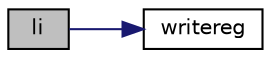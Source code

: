 digraph "li"
{
  edge [fontname="Helvetica",fontsize="10",labelfontname="Helvetica",labelfontsize="10"];
  node [fontname="Helvetica",fontsize="10",shape=record];
  rankdir="LR";
  Node1 [label="li",height=0.2,width=0.4,color="black", fillcolor="grey75", style="filled", fontcolor="black"];
  Node1 -> Node2 [color="midnightblue",fontsize="10",style="solid",fontname="Helvetica"];
  Node2 [label="writereg",height=0.2,width=0.4,color="black", fillcolor="white", style="filled",URL="$reg_8c.html#a6f8be147c9997fc4f9f617d551763bc0"];
}
